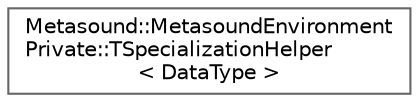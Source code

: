 digraph "Graphical Class Hierarchy"
{
 // INTERACTIVE_SVG=YES
 // LATEX_PDF_SIZE
  bgcolor="transparent";
  edge [fontname=Helvetica,fontsize=10,labelfontname=Helvetica,labelfontsize=10];
  node [fontname=Helvetica,fontsize=10,shape=box,height=0.2,width=0.4];
  rankdir="LR";
  Node0 [id="Node000000",label="Metasound::MetasoundEnvironment\lPrivate::TSpecializationHelper\l\< DataType \>",height=0.2,width=0.4,color="grey40", fillcolor="white", style="filled",URL="$df/d90/structMetasound_1_1MetasoundEnvironmentPrivate_1_1TSpecializationHelper.html",tooltip=" "];
}
